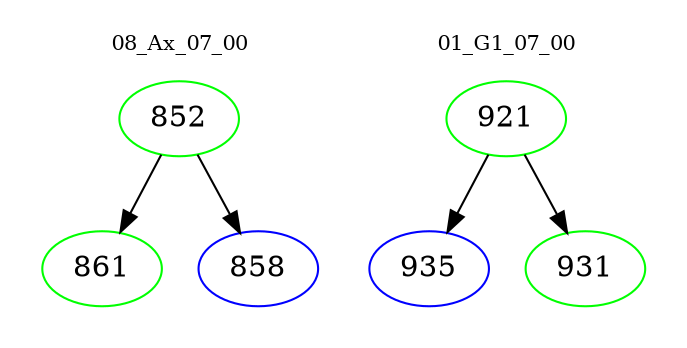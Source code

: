 digraph{
subgraph cluster_0 {
color = white
label = "08_Ax_07_00";
fontsize=10;
T0_852 [label="852", color="green"]
T0_852 -> T0_861 [color="black"]
T0_861 [label="861", color="green"]
T0_852 -> T0_858 [color="black"]
T0_858 [label="858", color="blue"]
}
subgraph cluster_1 {
color = white
label = "01_G1_07_00";
fontsize=10;
T1_921 [label="921", color="green"]
T1_921 -> T1_935 [color="black"]
T1_935 [label="935", color="blue"]
T1_921 -> T1_931 [color="black"]
T1_931 [label="931", color="green"]
}
}
